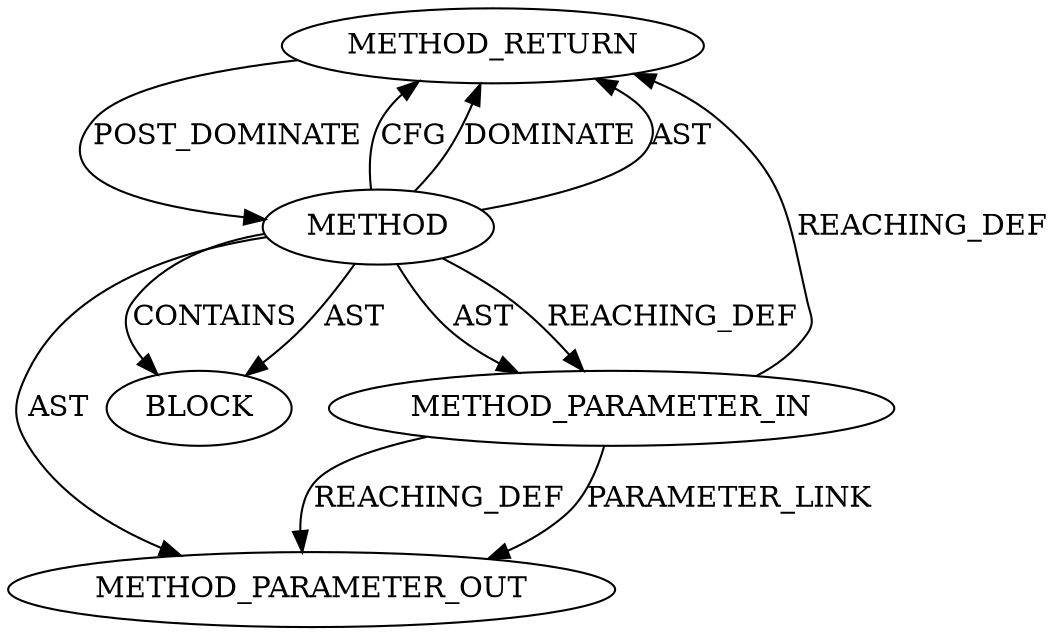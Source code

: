 digraph {
  12349 [label=METHOD_RETURN ORDER=2 CODE="RET" TYPE_FULL_NAME="ANY" EVALUATION_STRATEGY="BY_VALUE"]
  13387 [label=METHOD_PARAMETER_OUT ORDER=1 CODE="p1" IS_VARIADIC=false TYPE_FULL_NAME="ANY" EVALUATION_STRATEGY="BY_VALUE" INDEX=1 NAME="p1"]
  12346 [label=METHOD AST_PARENT_TYPE="NAMESPACE_BLOCK" AST_PARENT_FULL_NAME="<global>" ORDER=0 CODE="<empty>" FULL_NAME="crypto_aead_alignmask" IS_EXTERNAL=true FILENAME="<empty>" SIGNATURE="" NAME="crypto_aead_alignmask"]
  12348 [label=BLOCK ORDER=1 ARGUMENT_INDEX=1 CODE="<empty>" TYPE_FULL_NAME="ANY"]
  12347 [label=METHOD_PARAMETER_IN ORDER=1 CODE="p1" IS_VARIADIC=false TYPE_FULL_NAME="ANY" EVALUATION_STRATEGY="BY_VALUE" INDEX=1 NAME="p1"]
  12347 -> 12349 [label=REACHING_DEF VARIABLE="p1"]
  12347 -> 13387 [label=REACHING_DEF VARIABLE="p1"]
  12346 -> 12349 [label=CFG ]
  12349 -> 12346 [label=POST_DOMINATE ]
  12347 -> 13387 [label=PARAMETER_LINK ]
  12346 -> 13387 [label=AST ]
  12346 -> 12349 [label=DOMINATE ]
  12346 -> 12349 [label=AST ]
  12346 -> 12348 [label=CONTAINS ]
  12346 -> 12347 [label=AST ]
  12346 -> 12348 [label=AST ]
  12346 -> 12347 [label=REACHING_DEF VARIABLE=""]
}
